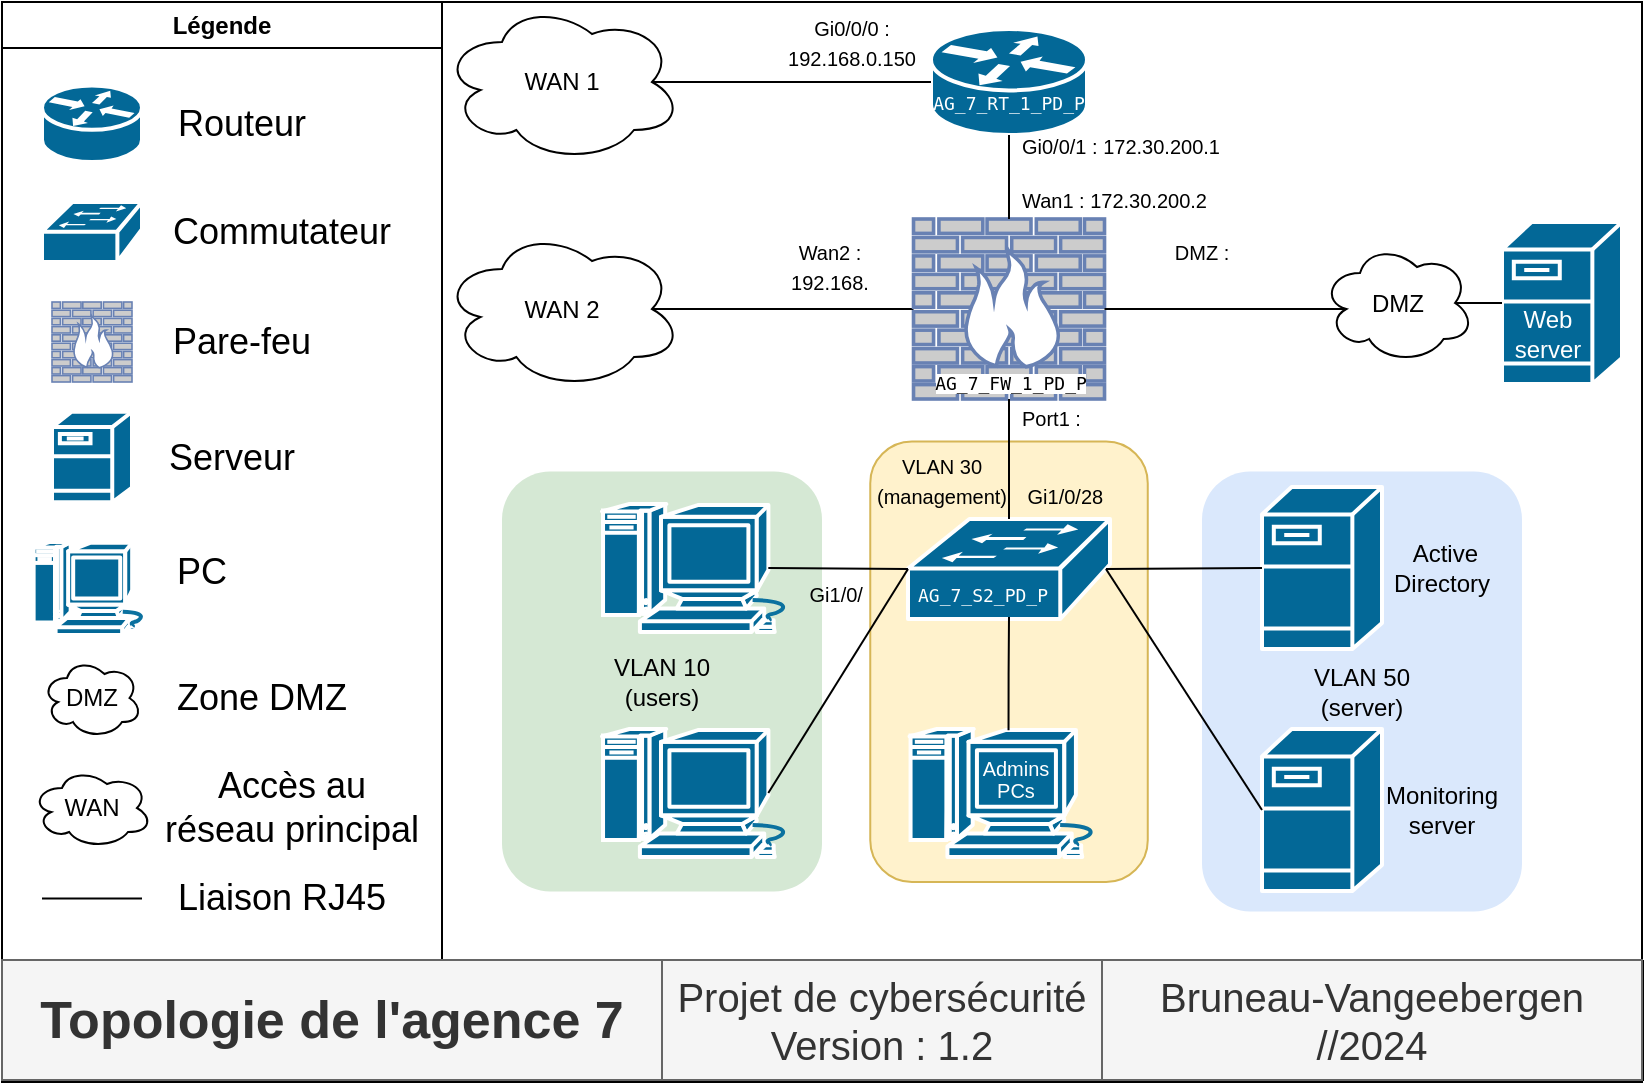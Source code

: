 <mxfile scale="1" border="30" version="24.7.8">
  <diagram name="Page-1" id="CroHgVdFuoJ0acyNspCT">
    <mxGraphModel dx="1135" dy="578" grid="1" gridSize="10" guides="1" tooltips="1" connect="1" arrows="1" fold="1" page="1" pageScale="1" pageWidth="850" pageHeight="1100" math="0" shadow="0">
      <root>
        <mxCell id="0" />
        <mxCell id="1" parent="0" />
        <mxCell id="haQOm0JPxAf6Th63QRBq-7" value="" style="rounded=0;whiteSpace=wrap;html=1;movable=0;resizable=0;rotatable=0;deletable=0;editable=0;locked=1;connectable=0;" parent="1" vertex="1">
          <mxGeometry x="15" y="90" width="820" height="540" as="geometry" />
        </mxCell>
        <mxCell id="r-gD-Gs38Y6d4uTrMPf2-1" value="" style="rounded=1;whiteSpace=wrap;html=1;fillColor=#fff2cc;strokeColor=#d6b656;" parent="1" vertex="1">
          <mxGeometry x="449.13" y="309.75" width="138.75" height="220.25" as="geometry" />
        </mxCell>
        <mxCell id="XlUpvViyqWthu9aLgR9a-38" value="VLAN 10&lt;br&gt;(users)" style="rounded=1;whiteSpace=wrap;html=1;fillColor=#d5e8d4;strokeColor=none;" parent="1" vertex="1">
          <mxGeometry x="265" y="324.75" width="160" height="210" as="geometry" />
        </mxCell>
        <mxCell id="XlUpvViyqWthu9aLgR9a-37" value="VLAN 50&lt;br&gt;(server)" style="rounded=1;whiteSpace=wrap;html=1;fillColor=#dae8fc;strokeColor=none;" parent="1" vertex="1">
          <mxGeometry x="615" y="324.75" width="160" height="220" as="geometry" />
        </mxCell>
        <mxCell id="9ZcEJlxh2sgAqNR-cpZu-1" value="" style="shape=mxgraph.cisco.computers_and_peripherals.macintosh;sketch=0;html=1;pointerEvents=1;dashed=0;fillColor=#036897;strokeColor=#ffffff;strokeWidth=2;verticalLabelPosition=bottom;verticalAlign=top;align=center;outlineConnect=0;" parent="1" vertex="1">
          <mxGeometry x="315" y="341" width="99" height="64" as="geometry" />
        </mxCell>
        <mxCell id="9ZcEJlxh2sgAqNR-cpZu-2" value="" style="shape=mxgraph.cisco.computers_and_peripherals.macintosh;sketch=0;html=1;pointerEvents=1;dashed=0;fillColor=#036897;strokeColor=#ffffff;strokeWidth=2;verticalLabelPosition=bottom;verticalAlign=top;align=center;outlineConnect=0;" parent="1" vertex="1">
          <mxGeometry x="315" y="453.5" width="99" height="64" as="geometry" />
        </mxCell>
        <mxCell id="XlUpvViyqWthu9aLgR9a-42" style="edgeStyle=orthogonalEdgeStyle;rounded=0;orthogonalLoop=1;jettySize=auto;html=1;exitX=0;exitY=0.5;exitDx=0;exitDy=0;exitPerimeter=0;entryX=0.875;entryY=0.5;entryDx=0;entryDy=0;entryPerimeter=0;endArrow=none;endFill=0;" parent="1" source="9ZcEJlxh2sgAqNR-cpZu-5" target="XlUpvViyqWthu9aLgR9a-39" edge="1">
          <mxGeometry relative="1" as="geometry" />
        </mxCell>
        <mxCell id="9ZcEJlxh2sgAqNR-cpZu-5" value="" style="fontColor=#0066CC;verticalAlign=top;verticalLabelPosition=bottom;labelPosition=center;align=center;html=1;outlineConnect=0;fillColor=#CCCCCC;strokeColor=#6881B3;gradientColor=none;gradientDirection=north;strokeWidth=2;shape=mxgraph.networks.firewall;" parent="1" vertex="1">
          <mxGeometry x="470.76" y="198.5" width="95.5" height="90" as="geometry" />
        </mxCell>
        <mxCell id="9ZcEJlxh2sgAqNR-cpZu-4" value="" style="shape=mxgraph.cisco.routers.router;sketch=0;html=1;pointerEvents=1;dashed=0;fillColor=#036897;strokeColor=#ffffff;strokeWidth=2;verticalLabelPosition=bottom;verticalAlign=top;align=center;outlineConnect=0;" parent="1" vertex="1">
          <mxGeometry x="479.5" y="103.5" width="78" height="53" as="geometry" />
        </mxCell>
        <mxCell id="XlUpvViyqWthu9aLgR9a-2" value="" style="shape=mxgraph.cisco.servers.fileserver;sketch=0;html=1;pointerEvents=1;dashed=0;fillColor=#036897;strokeColor=#ffffff;strokeWidth=2;verticalLabelPosition=bottom;verticalAlign=top;align=center;outlineConnect=0;" parent="1" vertex="1">
          <mxGeometry x="765" y="200" width="60" height="81" as="geometry" />
        </mxCell>
        <mxCell id="XlUpvViyqWthu9aLgR9a-3" value="" style="shape=mxgraph.cisco.servers.fileserver;sketch=0;html=1;pointerEvents=1;dashed=0;fillColor=#036897;strokeColor=#ffffff;strokeWidth=2;verticalLabelPosition=bottom;verticalAlign=top;align=center;outlineConnect=0;" parent="1" vertex="1">
          <mxGeometry x="645" y="332.5" width="60" height="81" as="geometry" />
        </mxCell>
        <mxCell id="XlUpvViyqWthu9aLgR9a-4" value="" style="shape=mxgraph.cisco.switches.workgroup_switch;sketch=0;html=1;pointerEvents=1;dashed=0;fillColor=#036897;strokeColor=#ffffff;strokeWidth=2;verticalLabelPosition=bottom;verticalAlign=top;align=center;outlineConnect=0;" parent="1" vertex="1">
          <mxGeometry x="468" y="348.5" width="101" height="50" as="geometry" />
        </mxCell>
        <mxCell id="XlUpvViyqWthu9aLgR9a-6" style="edgeStyle=orthogonalEdgeStyle;rounded=0;orthogonalLoop=1;jettySize=auto;html=1;exitX=0.16;exitY=0.55;exitDx=0;exitDy=0;exitPerimeter=0;entryX=1;entryY=0.5;entryDx=0;entryDy=0;entryPerimeter=0;endArrow=none;endFill=0;" parent="1" source="XlUpvViyqWthu9aLgR9a-34" target="9ZcEJlxh2sgAqNR-cpZu-5" edge="1">
          <mxGeometry relative="1" as="geometry" />
        </mxCell>
        <mxCell id="XlUpvViyqWthu9aLgR9a-7" style="edgeStyle=orthogonalEdgeStyle;rounded=0;orthogonalLoop=1;jettySize=auto;html=1;exitX=0.5;exitY=1;exitDx=0;exitDy=0;exitPerimeter=0;entryX=0.5;entryY=0;entryDx=0;entryDy=0;entryPerimeter=0;endArrow=none;endFill=0;" parent="1" source="9ZcEJlxh2sgAqNR-cpZu-5" target="XlUpvViyqWthu9aLgR9a-4" edge="1">
          <mxGeometry relative="1" as="geometry" />
        </mxCell>
        <mxCell id="XlUpvViyqWthu9aLgR9a-8" style="rounded=0;orthogonalLoop=1;jettySize=auto;html=1;exitX=0.98;exitY=0.5;exitDx=0;exitDy=0;exitPerimeter=0;entryX=0;entryY=0.5;entryDx=0;entryDy=0;entryPerimeter=0;endArrow=none;endFill=0;" parent="1" source="XlUpvViyqWthu9aLgR9a-4" target="XlUpvViyqWthu9aLgR9a-3" edge="1">
          <mxGeometry relative="1" as="geometry" />
        </mxCell>
        <mxCell id="XlUpvViyqWthu9aLgR9a-9" style="edgeStyle=orthogonalEdgeStyle;rounded=0;orthogonalLoop=1;jettySize=auto;html=1;exitX=0.5;exitY=1;exitDx=0;exitDy=0;exitPerimeter=0;entryX=0.5;entryY=0;entryDx=0;entryDy=0;entryPerimeter=0;endArrow=none;endFill=0;" parent="1" source="9ZcEJlxh2sgAqNR-cpZu-4" target="9ZcEJlxh2sgAqNR-cpZu-5" edge="1">
          <mxGeometry relative="1" as="geometry" />
        </mxCell>
        <mxCell id="XlUpvViyqWthu9aLgR9a-16" value="" style="shape=mxgraph.cisco.servers.fileserver;sketch=0;html=1;pointerEvents=1;dashed=0;fillColor=#036897;strokeColor=#ffffff;strokeWidth=2;verticalLabelPosition=bottom;verticalAlign=top;align=center;outlineConnect=0;" parent="1" vertex="1">
          <mxGeometry x="645" y="453.5" width="60" height="81" as="geometry" />
        </mxCell>
        <mxCell id="XlUpvViyqWthu9aLgR9a-17" style="rounded=0;orthogonalLoop=1;jettySize=auto;html=1;exitX=0.98;exitY=0.5;exitDx=0;exitDy=0;exitPerimeter=0;entryX=0;entryY=0.5;entryDx=0;entryDy=0;entryPerimeter=0;endArrow=none;endFill=0;" parent="1" source="XlUpvViyqWthu9aLgR9a-4" target="XlUpvViyqWthu9aLgR9a-16" edge="1">
          <mxGeometry relative="1" as="geometry" />
        </mxCell>
        <mxCell id="XlUpvViyqWthu9aLgR9a-18" style="rounded=0;orthogonalLoop=1;jettySize=auto;html=1;exitX=0.84;exitY=0.5;exitDx=0;exitDy=0;exitPerimeter=0;entryX=0;entryY=0.5;entryDx=0;entryDy=0;entryPerimeter=0;endArrow=none;endFill=0;" parent="1" source="9ZcEJlxh2sgAqNR-cpZu-1" target="XlUpvViyqWthu9aLgR9a-4" edge="1">
          <mxGeometry relative="1" as="geometry" />
        </mxCell>
        <mxCell id="XlUpvViyqWthu9aLgR9a-19" style="rounded=0;orthogonalLoop=1;jettySize=auto;html=1;exitX=0.84;exitY=0.5;exitDx=0;exitDy=0;exitPerimeter=0;entryX=0;entryY=0.5;entryDx=0;entryDy=0;entryPerimeter=0;endArrow=none;endFill=0;" parent="1" source="9ZcEJlxh2sgAqNR-cpZu-2" target="XlUpvViyqWthu9aLgR9a-4" edge="1">
          <mxGeometry relative="1" as="geometry" />
        </mxCell>
        <mxCell id="XlUpvViyqWthu9aLgR9a-35" value="" style="edgeStyle=orthogonalEdgeStyle;rounded=0;orthogonalLoop=1;jettySize=auto;html=1;exitX=0;exitY=0.5;exitDx=0;exitDy=0;exitPerimeter=0;entryX=0.875;entryY=0.5;entryDx=0;entryDy=0;entryPerimeter=0;endArrow=none;endFill=0;" parent="1" source="XlUpvViyqWthu9aLgR9a-2" target="XlUpvViyqWthu9aLgR9a-34" edge="1">
          <mxGeometry relative="1" as="geometry">
            <mxPoint x="715" y="258.75" as="sourcePoint" />
            <mxPoint x="566" y="258.75" as="targetPoint" />
          </mxGeometry>
        </mxCell>
        <mxCell id="XlUpvViyqWthu9aLgR9a-34" value="DMZ" style="ellipse;shape=cloud;whiteSpace=wrap;html=1;" parent="1" vertex="1">
          <mxGeometry x="675" y="210.5" width="76" height="60" as="geometry" />
        </mxCell>
        <mxCell id="XlUpvViyqWthu9aLgR9a-39" value="WAN 2" style="ellipse;shape=cloud;whiteSpace=wrap;html=1;" parent="1" vertex="1">
          <mxGeometry x="235" y="203.5" width="120" height="80" as="geometry" />
        </mxCell>
        <mxCell id="XlUpvViyqWthu9aLgR9a-40" value="WAN 1" style="ellipse;shape=cloud;whiteSpace=wrap;html=1;" parent="1" vertex="1">
          <mxGeometry x="235" y="90" width="120" height="80" as="geometry" />
        </mxCell>
        <mxCell id="XlUpvViyqWthu9aLgR9a-41" style="edgeStyle=orthogonalEdgeStyle;rounded=0;orthogonalLoop=1;jettySize=auto;html=1;exitX=0;exitY=0.5;exitDx=0;exitDy=0;exitPerimeter=0;entryX=0.875;entryY=0.5;entryDx=0;entryDy=0;entryPerimeter=0;endArrow=none;endFill=0;" parent="1" source="9ZcEJlxh2sgAqNR-cpZu-4" target="XlUpvViyqWthu9aLgR9a-40" edge="1">
          <mxGeometry relative="1" as="geometry" />
        </mxCell>
        <mxCell id="r-gD-Gs38Y6d4uTrMPf2-2" value="&lt;font style=&quot;font-size: 10px;&quot;&gt;VLAN 30 (management)&lt;/font&gt;" style="text;html=1;strokeColor=none;fillColor=none;align=center;verticalAlign=middle;whiteSpace=wrap;rounded=0;" parent="1" vertex="1">
          <mxGeometry x="455" y="313.75" width="60" height="30" as="geometry" />
        </mxCell>
        <mxCell id="r-gD-Gs38Y6d4uTrMPf2-3" value="&lt;font color=&quot;#ffffff&quot;&gt;Web server&lt;/font&gt;" style="text;html=1;strokeColor=none;fillColor=none;align=center;verticalAlign=middle;whiteSpace=wrap;rounded=0;" parent="1" vertex="1">
          <mxGeometry x="758" y="240.5" width="60" height="30" as="geometry" />
        </mxCell>
        <mxCell id="r-gD-Gs38Y6d4uTrMPf2-4" value="&amp;nbsp;Active Directory" style="text;html=1;strokeColor=none;fillColor=none;align=center;verticalAlign=middle;whiteSpace=wrap;rounded=0;" parent="1" vertex="1">
          <mxGeometry x="705" y="358" width="60" height="30" as="geometry" />
        </mxCell>
        <mxCell id="r-gD-Gs38Y6d4uTrMPf2-5" value="Monitoring server" style="text;html=1;strokeColor=none;fillColor=none;align=center;verticalAlign=middle;whiteSpace=wrap;rounded=0;" parent="1" vertex="1">
          <mxGeometry x="705" y="479" width="60" height="30" as="geometry" />
        </mxCell>
        <mxCell id="r-gD-Gs38Y6d4uTrMPf2-13" value="Légende" style="swimlane;whiteSpace=wrap;html=1;" parent="1" vertex="1">
          <mxGeometry x="15" y="90" width="220" height="480.25" as="geometry" />
        </mxCell>
        <mxCell id="r-gD-Gs38Y6d4uTrMPf2-16" value="" style="shape=mxgraph.cisco.routers.router;sketch=0;html=1;pointerEvents=1;dashed=0;fillColor=#036897;strokeColor=#ffffff;strokeWidth=2;verticalLabelPosition=bottom;verticalAlign=top;align=center;outlineConnect=0;" parent="r-gD-Gs38Y6d4uTrMPf2-13" vertex="1">
          <mxGeometry x="20" y="41.75" width="50" height="38.25" as="geometry" />
        </mxCell>
        <mxCell id="r-gD-Gs38Y6d4uTrMPf2-17" value="&lt;font style=&quot;font-size: 18px;&quot;&gt;Routeur&lt;/font&gt;" style="text;html=1;strokeColor=none;fillColor=none;align=center;verticalAlign=middle;whiteSpace=wrap;rounded=0;" parent="r-gD-Gs38Y6d4uTrMPf2-13" vertex="1">
          <mxGeometry x="90" y="45.88" width="60" height="30" as="geometry" />
        </mxCell>
        <mxCell id="r-gD-Gs38Y6d4uTrMPf2-18" value="" style="shape=mxgraph.cisco.switches.workgroup_switch;sketch=0;html=1;pointerEvents=1;dashed=0;fillColor=#036897;strokeColor=#ffffff;strokeWidth=2;verticalLabelPosition=bottom;verticalAlign=top;align=center;outlineConnect=0;" parent="r-gD-Gs38Y6d4uTrMPf2-13" vertex="1">
          <mxGeometry x="20" y="100" width="50" height="30" as="geometry" />
        </mxCell>
        <mxCell id="r-gD-Gs38Y6d4uTrMPf2-19" value="&lt;font style=&quot;font-size: 18px;&quot;&gt;Commutateur&lt;/font&gt;" style="text;html=1;strokeColor=none;fillColor=none;align=center;verticalAlign=middle;whiteSpace=wrap;rounded=0;" parent="r-gD-Gs38Y6d4uTrMPf2-13" vertex="1">
          <mxGeometry x="110" y="100" width="60" height="30" as="geometry" />
        </mxCell>
        <mxCell id="r-gD-Gs38Y6d4uTrMPf2-20" value="" style="fontColor=#0066CC;verticalAlign=top;verticalLabelPosition=bottom;labelPosition=center;align=center;html=1;outlineConnect=0;fillColor=#CCCCCC;strokeColor=#6881B3;gradientColor=none;gradientDirection=north;strokeWidth=2;shape=mxgraph.networks.firewall;" parent="r-gD-Gs38Y6d4uTrMPf2-13" vertex="1">
          <mxGeometry x="25" y="150" width="40" height="40" as="geometry" />
        </mxCell>
        <mxCell id="r-gD-Gs38Y6d4uTrMPf2-21" value="&lt;font style=&quot;font-size: 18px;&quot;&gt;Pare-feu&lt;/font&gt;" style="text;html=1;strokeColor=none;fillColor=none;align=center;verticalAlign=middle;whiteSpace=wrap;rounded=0;" parent="r-gD-Gs38Y6d4uTrMPf2-13" vertex="1">
          <mxGeometry x="80" y="155" width="80" height="30" as="geometry" />
        </mxCell>
        <mxCell id="r-gD-Gs38Y6d4uTrMPf2-22" value="" style="shape=mxgraph.cisco.computers_and_peripherals.macintosh;sketch=0;html=1;pointerEvents=1;dashed=0;fillColor=#036897;strokeColor=#ffffff;strokeWidth=2;verticalLabelPosition=bottom;verticalAlign=top;align=center;outlineConnect=0;" parent="r-gD-Gs38Y6d4uTrMPf2-13" vertex="1">
          <mxGeometry x="15.5" y="270" width="59" height="46.5" as="geometry" />
        </mxCell>
        <mxCell id="r-gD-Gs38Y6d4uTrMPf2-23" value="&lt;font style=&quot;font-size: 18px;&quot;&gt;PC&lt;/font&gt;" style="text;html=1;strokeColor=none;fillColor=none;align=center;verticalAlign=middle;whiteSpace=wrap;rounded=0;" parent="r-gD-Gs38Y6d4uTrMPf2-13" vertex="1">
          <mxGeometry x="80" y="270" width="40" height="30" as="geometry" />
        </mxCell>
        <mxCell id="r-gD-Gs38Y6d4uTrMPf2-24" value="" style="shape=mxgraph.cisco.servers.fileserver;sketch=0;html=1;pointerEvents=1;dashed=0;fillColor=#036897;strokeColor=#ffffff;strokeWidth=2;verticalLabelPosition=bottom;verticalAlign=top;align=center;outlineConnect=0;" parent="r-gD-Gs38Y6d4uTrMPf2-13" vertex="1">
          <mxGeometry x="25" y="204.88" width="40" height="45.25" as="geometry" />
        </mxCell>
        <mxCell id="r-gD-Gs38Y6d4uTrMPf2-25" value="&lt;font style=&quot;font-size: 18px;&quot;&gt;Serveur&lt;/font&gt;" style="text;html=1;strokeColor=none;fillColor=none;align=center;verticalAlign=middle;whiteSpace=wrap;rounded=0;" parent="r-gD-Gs38Y6d4uTrMPf2-13" vertex="1">
          <mxGeometry x="80" y="212.5" width="70" height="30" as="geometry" />
        </mxCell>
        <mxCell id="r-gD-Gs38Y6d4uTrMPf2-15" value="DMZ" style="ellipse;shape=cloud;whiteSpace=wrap;html=1;" parent="r-gD-Gs38Y6d4uTrMPf2-13" vertex="1">
          <mxGeometry x="20" y="328" width="50" height="40" as="geometry" />
        </mxCell>
        <mxCell id="r-gD-Gs38Y6d4uTrMPf2-28" value="&lt;span style=&quot;font-size: 18px;&quot;&gt;Zone DMZ&lt;/span&gt;" style="text;html=1;strokeColor=none;fillColor=none;align=center;verticalAlign=middle;whiteSpace=wrap;rounded=0;" parent="r-gD-Gs38Y6d4uTrMPf2-13" vertex="1">
          <mxGeometry x="80" y="333" width="100" height="30" as="geometry" />
        </mxCell>
        <mxCell id="r-gD-Gs38Y6d4uTrMPf2-29" value="WAN" style="ellipse;shape=cloud;whiteSpace=wrap;html=1;" parent="r-gD-Gs38Y6d4uTrMPf2-13" vertex="1">
          <mxGeometry x="15" y="383" width="60" height="40" as="geometry" />
        </mxCell>
        <mxCell id="r-gD-Gs38Y6d4uTrMPf2-30" value="&lt;span style=&quot;font-size: 18px;&quot;&gt;Accès au réseau principal&lt;/span&gt;" style="text;html=1;strokeColor=none;fillColor=none;align=center;verticalAlign=middle;whiteSpace=wrap;rounded=0;" parent="r-gD-Gs38Y6d4uTrMPf2-13" vertex="1">
          <mxGeometry x="80" y="388" width="130" height="30" as="geometry" />
        </mxCell>
        <mxCell id="dHYF3nfBO12UTB2RZxej-1" value="" style="endArrow=none;html=1;rounded=0;" parent="r-gD-Gs38Y6d4uTrMPf2-13" edge="1">
          <mxGeometry width="50" height="50" relative="1" as="geometry">
            <mxPoint x="20" y="448.25" as="sourcePoint" />
            <mxPoint x="70" y="448.25" as="targetPoint" />
          </mxGeometry>
        </mxCell>
        <mxCell id="dHYF3nfBO12UTB2RZxej-2" value="&lt;span style=&quot;font-size: 18px;&quot;&gt;Liaison RJ45&lt;/span&gt;" style="text;html=1;strokeColor=none;fillColor=none;align=center;verticalAlign=middle;whiteSpace=wrap;rounded=0;" parent="r-gD-Gs38Y6d4uTrMPf2-13" vertex="1">
          <mxGeometry x="80" y="433.25" width="120" height="30" as="geometry" />
        </mxCell>
        <mxCell id="dHYF3nfBO12UTB2RZxej-3" value="&lt;font style=&quot;font-size: 10px;&quot;&gt;Gi0/0/0 :&lt;/font&gt;&lt;div&gt;&lt;font style=&quot;font-size: 10px;&quot;&gt;192.168.0.150&lt;/font&gt;&lt;/div&gt;" style="text;html=1;align=center;verticalAlign=middle;whiteSpace=wrap;rounded=0;" parent="1" vertex="1">
          <mxGeometry x="420" y="103.5" width="40" height="13.5" as="geometry" />
        </mxCell>
        <mxCell id="dHYF3nfBO12UTB2RZxej-4" value="&lt;font style=&quot;font-size: 10px;&quot;&gt;Gi0/0/1 : 172.30.200.1&lt;/font&gt;" style="text;html=1;align=left;verticalAlign=middle;whiteSpace=wrap;rounded=0;" parent="1" vertex="1">
          <mxGeometry x="522.5" y="155.5" width="107.5" height="13.5" as="geometry" />
        </mxCell>
        <mxCell id="haQOm0JPxAf6Th63QRBq-3" value="" style="swimlane;startSize=0;" parent="1" vertex="1">
          <mxGeometry x="15" y="569" width="820.5" height="60" as="geometry" />
        </mxCell>
        <mxCell id="haQOm0JPxAf6Th63QRBq-4" value="&lt;font size=&quot;1&quot; style=&quot;&quot;&gt;&lt;b style=&quot;font-size: 26px;&quot;&gt;Topologie de l&#39;agence 7&lt;/b&gt;&lt;/font&gt;" style="text;html=1;align=center;verticalAlign=middle;whiteSpace=wrap;rounded=0;fillColor=#f5f5f5;fontColor=#333333;strokeColor=#666666;" parent="haQOm0JPxAf6Th63QRBq-3" vertex="1">
          <mxGeometry width="330" height="60" as="geometry" />
        </mxCell>
        <mxCell id="haQOm0JPxAf6Th63QRBq-5" value="&lt;font style=&quot;font-size: 20px;&quot;&gt;Bruneau-Vangeebergen&lt;br&gt;//2024&lt;br&gt;&lt;/font&gt;" style="text;html=1;align=center;verticalAlign=middle;whiteSpace=wrap;rounded=0;fillColor=#f5f5f5;fontColor=#333333;strokeColor=#666666;" parent="haQOm0JPxAf6Th63QRBq-3" vertex="1">
          <mxGeometry x="550" width="270" height="60" as="geometry" />
        </mxCell>
        <mxCell id="haQOm0JPxAf6Th63QRBq-6" value="&lt;font style=&quot;font-size: 20px;&quot;&gt;Projet de cybersécurité&lt;br&gt;Version : 1.2&lt;br&gt;&lt;/font&gt;" style="text;html=1;align=center;verticalAlign=middle;whiteSpace=wrap;rounded=0;fillColor=#f5f5f5;fontColor=#333333;strokeColor=#666666;" parent="haQOm0JPxAf6Th63QRBq-3" vertex="1">
          <mxGeometry x="330" width="220" height="60" as="geometry" />
        </mxCell>
        <mxCell id="X5RCNkhInQuPxdokRD49-2" value="&lt;font style=&quot;font-size: 10px;&quot;&gt;Wan1 : 172.30.200.2&lt;/font&gt;" style="text;html=1;align=left;verticalAlign=middle;whiteSpace=wrap;rounded=0;" parent="1" vertex="1">
          <mxGeometry x="522.5" y="182" width="107.5" height="13.5" as="geometry" />
        </mxCell>
        <mxCell id="X5RCNkhInQuPxdokRD49-3" value="&lt;font style=&quot;font-size: 10px;&quot;&gt;DMZ :&lt;/font&gt;&lt;div&gt;&lt;font style=&quot;font-size: 10px;&quot;&gt;&lt;br&gt;&lt;/font&gt;&lt;/div&gt;" style="text;html=1;align=center;verticalAlign=middle;whiteSpace=wrap;rounded=0;" parent="1" vertex="1">
          <mxGeometry x="600" y="215.5" width="30" height="13.5" as="geometry" />
        </mxCell>
        <mxCell id="X5RCNkhInQuPxdokRD49-4" value="&lt;font style=&quot;font-size: 10px;&quot;&gt;Port1 :&amp;nbsp;&lt;/font&gt;" style="text;html=1;align=left;verticalAlign=middle;whiteSpace=wrap;rounded=0;" parent="1" vertex="1">
          <mxGeometry x="522.5" y="291.5" width="147.5" height="13.5" as="geometry" />
        </mxCell>
        <mxCell id="7aTlp7P8qp-vYM0UI1pS-2" value="&lt;div style=&quot;font-family: &amp;quot;Droid Sans Mono&amp;quot;, &amp;quot;monospace&amp;quot;, monospace; line-height: 19px; white-space: pre;&quot;&gt;&lt;font color=&quot;#ffffff&quot; style=&quot;font-size: 9px;&quot;&gt;AG_7_S2_PD_P&lt;/font&gt;&lt;/div&gt;" style="text;html=1;strokeColor=none;fillColor=none;align=center;verticalAlign=middle;whiteSpace=wrap;rounded=0;" parent="1" vertex="1">
          <mxGeometry x="473.13" y="375" width="64.87" height="21" as="geometry" />
        </mxCell>
        <mxCell id="uZ83-FAW9KwHKVNxfOOf-2" value="&lt;div style=&quot;line-height: 19px;&quot;&gt;&lt;font size=&quot;1&quot; face=&quot;Droid Sans Mono, monospace, monospace&quot; color=&quot;#ffffff&quot;&gt;&lt;span style=&quot;white-space: pre; font-size: 9px;&quot;&gt;AG_7_RT_1_PD_P&lt;/span&gt;&lt;/font&gt;&lt;br&gt;&lt;/div&gt;" style="text;html=1;strokeColor=none;fillColor=none;align=center;verticalAlign=middle;whiteSpace=wrap;rounded=0;" vertex="1" parent="1">
          <mxGeometry x="486.06" y="129.25" width="64.87" height="21" as="geometry" />
        </mxCell>
        <mxCell id="uZ83-FAW9KwHKVNxfOOf-3" value="&lt;span style=&quot;font-size: 10px;&quot;&gt;&amp;nbsp;Gi1/0/28&lt;/span&gt;" style="text;html=1;align=left;verticalAlign=middle;whiteSpace=wrap;rounded=0;" vertex="1" parent="1">
          <mxGeometry x="522.5" y="330.25" width="147.5" height="13.5" as="geometry" />
        </mxCell>
        <mxCell id="uZ83-FAW9KwHKVNxfOOf-4" value="&lt;span style=&quot;font-size: 10px;&quot;&gt;&amp;nbsp;Gi1/0/&lt;/span&gt;" style="text;html=1;align=left;verticalAlign=middle;whiteSpace=wrap;rounded=0;" vertex="1" parent="1">
          <mxGeometry x="414" y="378.75" width="46" height="13.5" as="geometry" />
        </mxCell>
        <mxCell id="uZ83-FAW9KwHKVNxfOOf-7" value="" style="shape=mxgraph.cisco.computers_and_peripherals.macintosh;sketch=0;html=1;pointerEvents=1;dashed=0;fillColor=#036897;strokeColor=#ffffff;strokeWidth=2;verticalLabelPosition=bottom;verticalAlign=top;align=center;outlineConnect=0;" vertex="1" parent="1">
          <mxGeometry x="468.76" y="453.5" width="99" height="64" as="geometry" />
        </mxCell>
        <mxCell id="uZ83-FAW9KwHKVNxfOOf-8" style="edgeStyle=orthogonalEdgeStyle;rounded=0;orthogonalLoop=1;jettySize=auto;html=1;exitX=0.5;exitY=0.01;exitDx=0;exitDy=0;exitPerimeter=0;entryX=0.5;entryY=0.98;entryDx=0;entryDy=0;entryPerimeter=0;endArrow=none;endFill=0;" edge="1" parent="1" source="uZ83-FAW9KwHKVNxfOOf-7" target="XlUpvViyqWthu9aLgR9a-4">
          <mxGeometry relative="1" as="geometry" />
        </mxCell>
        <mxCell id="uZ83-FAW9KwHKVNxfOOf-9" value="&lt;font style=&quot;font-size: 10px;&quot; color=&quot;#ffffff&quot;&gt;Admins&lt;/font&gt;&lt;div style=&quot;line-height: 70%;&quot;&gt;&lt;font style=&quot;font-size: 10px;&quot; color=&quot;#ffffff&quot;&gt;PCs&lt;/font&gt;&lt;/div&gt;" style="text;html=1;strokeColor=none;fillColor=none;align=center;verticalAlign=middle;whiteSpace=wrap;rounded=0;" vertex="1" parent="1">
          <mxGeometry x="491.93" y="462" width="60" height="30" as="geometry" />
        </mxCell>
        <mxCell id="uZ83-FAW9KwHKVNxfOOf-10" value="&lt;div style=&quot;font-family: &amp;quot;Droid Sans Mono&amp;quot;, &amp;quot;monospace&amp;quot;, monospace; line-height: 19px; white-space: pre;&quot;&gt;&lt;font style=&quot;font-size: 9px; background-color: rgb(255, 255, 255);&quot;&gt;AG_7_FW_1_PD_P&lt;/font&gt;&lt;/div&gt;" style="text;html=1;strokeColor=none;fillColor=none;align=center;verticalAlign=middle;whiteSpace=wrap;rounded=0;" vertex="1" parent="1">
          <mxGeometry x="487.06" y="269.5" width="64.87" height="21" as="geometry" />
        </mxCell>
        <mxCell id="uZ83-FAW9KwHKVNxfOOf-12" value="&lt;div&gt;&lt;font style=&quot;font-size: 10px;&quot;&gt;Wan2 :&lt;/font&gt;&lt;/div&gt;&lt;div&gt;&lt;font style=&quot;font-size: 10px;&quot;&gt;192.168.&lt;/font&gt;&lt;/div&gt;" style="text;html=1;align=center;verticalAlign=middle;whiteSpace=wrap;rounded=0;" vertex="1" parent="1">
          <mxGeometry x="409.13" y="215.5" width="40" height="13.5" as="geometry" />
        </mxCell>
      </root>
    </mxGraphModel>
  </diagram>
</mxfile>
